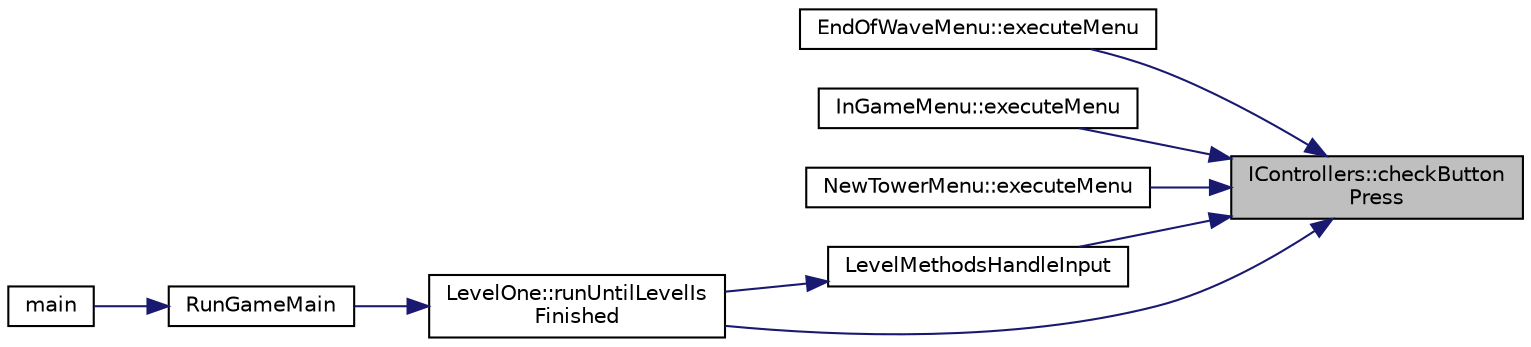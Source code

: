 digraph "IControllers::checkButtonPress"
{
 // LATEX_PDF_SIZE
  edge [fontname="Helvetica",fontsize="10",labelfontname="Helvetica",labelfontsize="10"];
  node [fontname="Helvetica",fontsize="10",shape=record];
  rankdir="RL";
  Node1 [label="IControllers::checkButton\lPress",height=0.2,width=0.4,color="black", fillcolor="grey75", style="filled", fontcolor="black",tooltip=" "];
  Node1 -> Node2 [dir="back",color="midnightblue",fontsize="10",style="solid",fontname="Helvetica"];
  Node2 [label="EndOfWaveMenu::executeMenu",height=0.2,width=0.4,color="black", fillcolor="white", style="filled",URL="$class_end_of_wave_menu.html#a892fa309419fa827727efda474dc834b",tooltip=" "];
  Node1 -> Node3 [dir="back",color="midnightblue",fontsize="10",style="solid",fontname="Helvetica"];
  Node3 [label="InGameMenu::executeMenu",height=0.2,width=0.4,color="black", fillcolor="white", style="filled",URL="$class_in_game_menu.html#a2d958ef77bea39424bc7c47be759034b",tooltip=" "];
  Node1 -> Node4 [dir="back",color="midnightblue",fontsize="10",style="solid",fontname="Helvetica"];
  Node4 [label="NewTowerMenu::executeMenu",height=0.2,width=0.4,color="black", fillcolor="white", style="filled",URL="$class_new_tower_menu.html#a915e19d358d97e8da90133fc9c9123c6",tooltip=" "];
  Node1 -> Node5 [dir="back",color="midnightblue",fontsize="10",style="solid",fontname="Helvetica"];
  Node5 [label="LevelMethodsHandleInput",height=0.2,width=0.4,color="black", fillcolor="white", style="filled",URL="$_level_methods_8cpp.html#ae92598e0dde05102475e73bb7a161602",tooltip="// Updates the controller state and modifies actions based on controller state, returns true if home ..."];
  Node5 -> Node6 [dir="back",color="midnightblue",fontsize="10",style="solid",fontname="Helvetica"];
  Node6 [label="LevelOne::runUntilLevelIs\lFinished",height=0.2,width=0.4,color="black", fillcolor="white", style="filled",URL="$class_level_one.html#afd011cbfd58c10d7bcaabbbdf7b884a3",tooltip="Indicates that the level will loop internally handling all input, and output (audio,..."];
  Node6 -> Node7 [dir="back",color="midnightblue",fontsize="10",style="solid",fontname="Helvetica"];
  Node7 [label="RunGameMain",height=0.2,width=0.4,color="black", fillcolor="white", style="filled",URL="$main_8cpp.html#aa4173368a267598f9c3c83944e79a303",tooltip=" "];
  Node7 -> Node8 [dir="back",color="midnightblue",fontsize="10",style="solid",fontname="Helvetica"];
  Node8 [label="main",height=0.2,width=0.4,color="black", fillcolor="white", style="filled",URL="$main_8cpp.html#a3c04138a5bfe5d72780bb7e82a18e627",tooltip=" "];
  Node1 -> Node6 [dir="back",color="midnightblue",fontsize="10",style="solid",fontname="Helvetica"];
}
